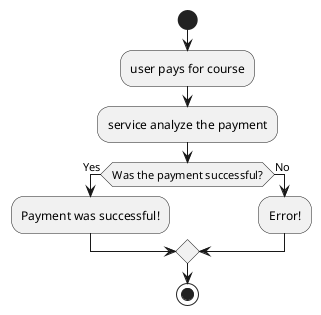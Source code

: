 @startuml

start
:user pays for course;
:service analyze the payment;
if (Was the payment successful?) then (Yes)
  :Payment was successful!;
else (No)
  :Error!;
endif
stop

@enduml